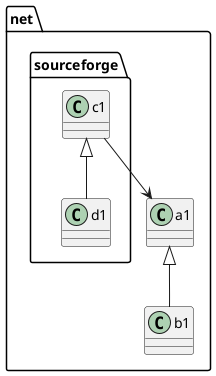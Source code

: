 {
  "sha1": "s1use209jjrowawkd0rytbgzcgqrrh0",
  "insertion": {
    "when": "2024-06-04T17:28:44.597Z",
    "user": "plantuml@gmail.com"
  }
}
@startuml
set namespaceSeparator .
namespace net {
a1 <|-- b1
}

namespace net.sourceforge {
c1 <|-- d1
c1 --> net.a1
}

@enduml
